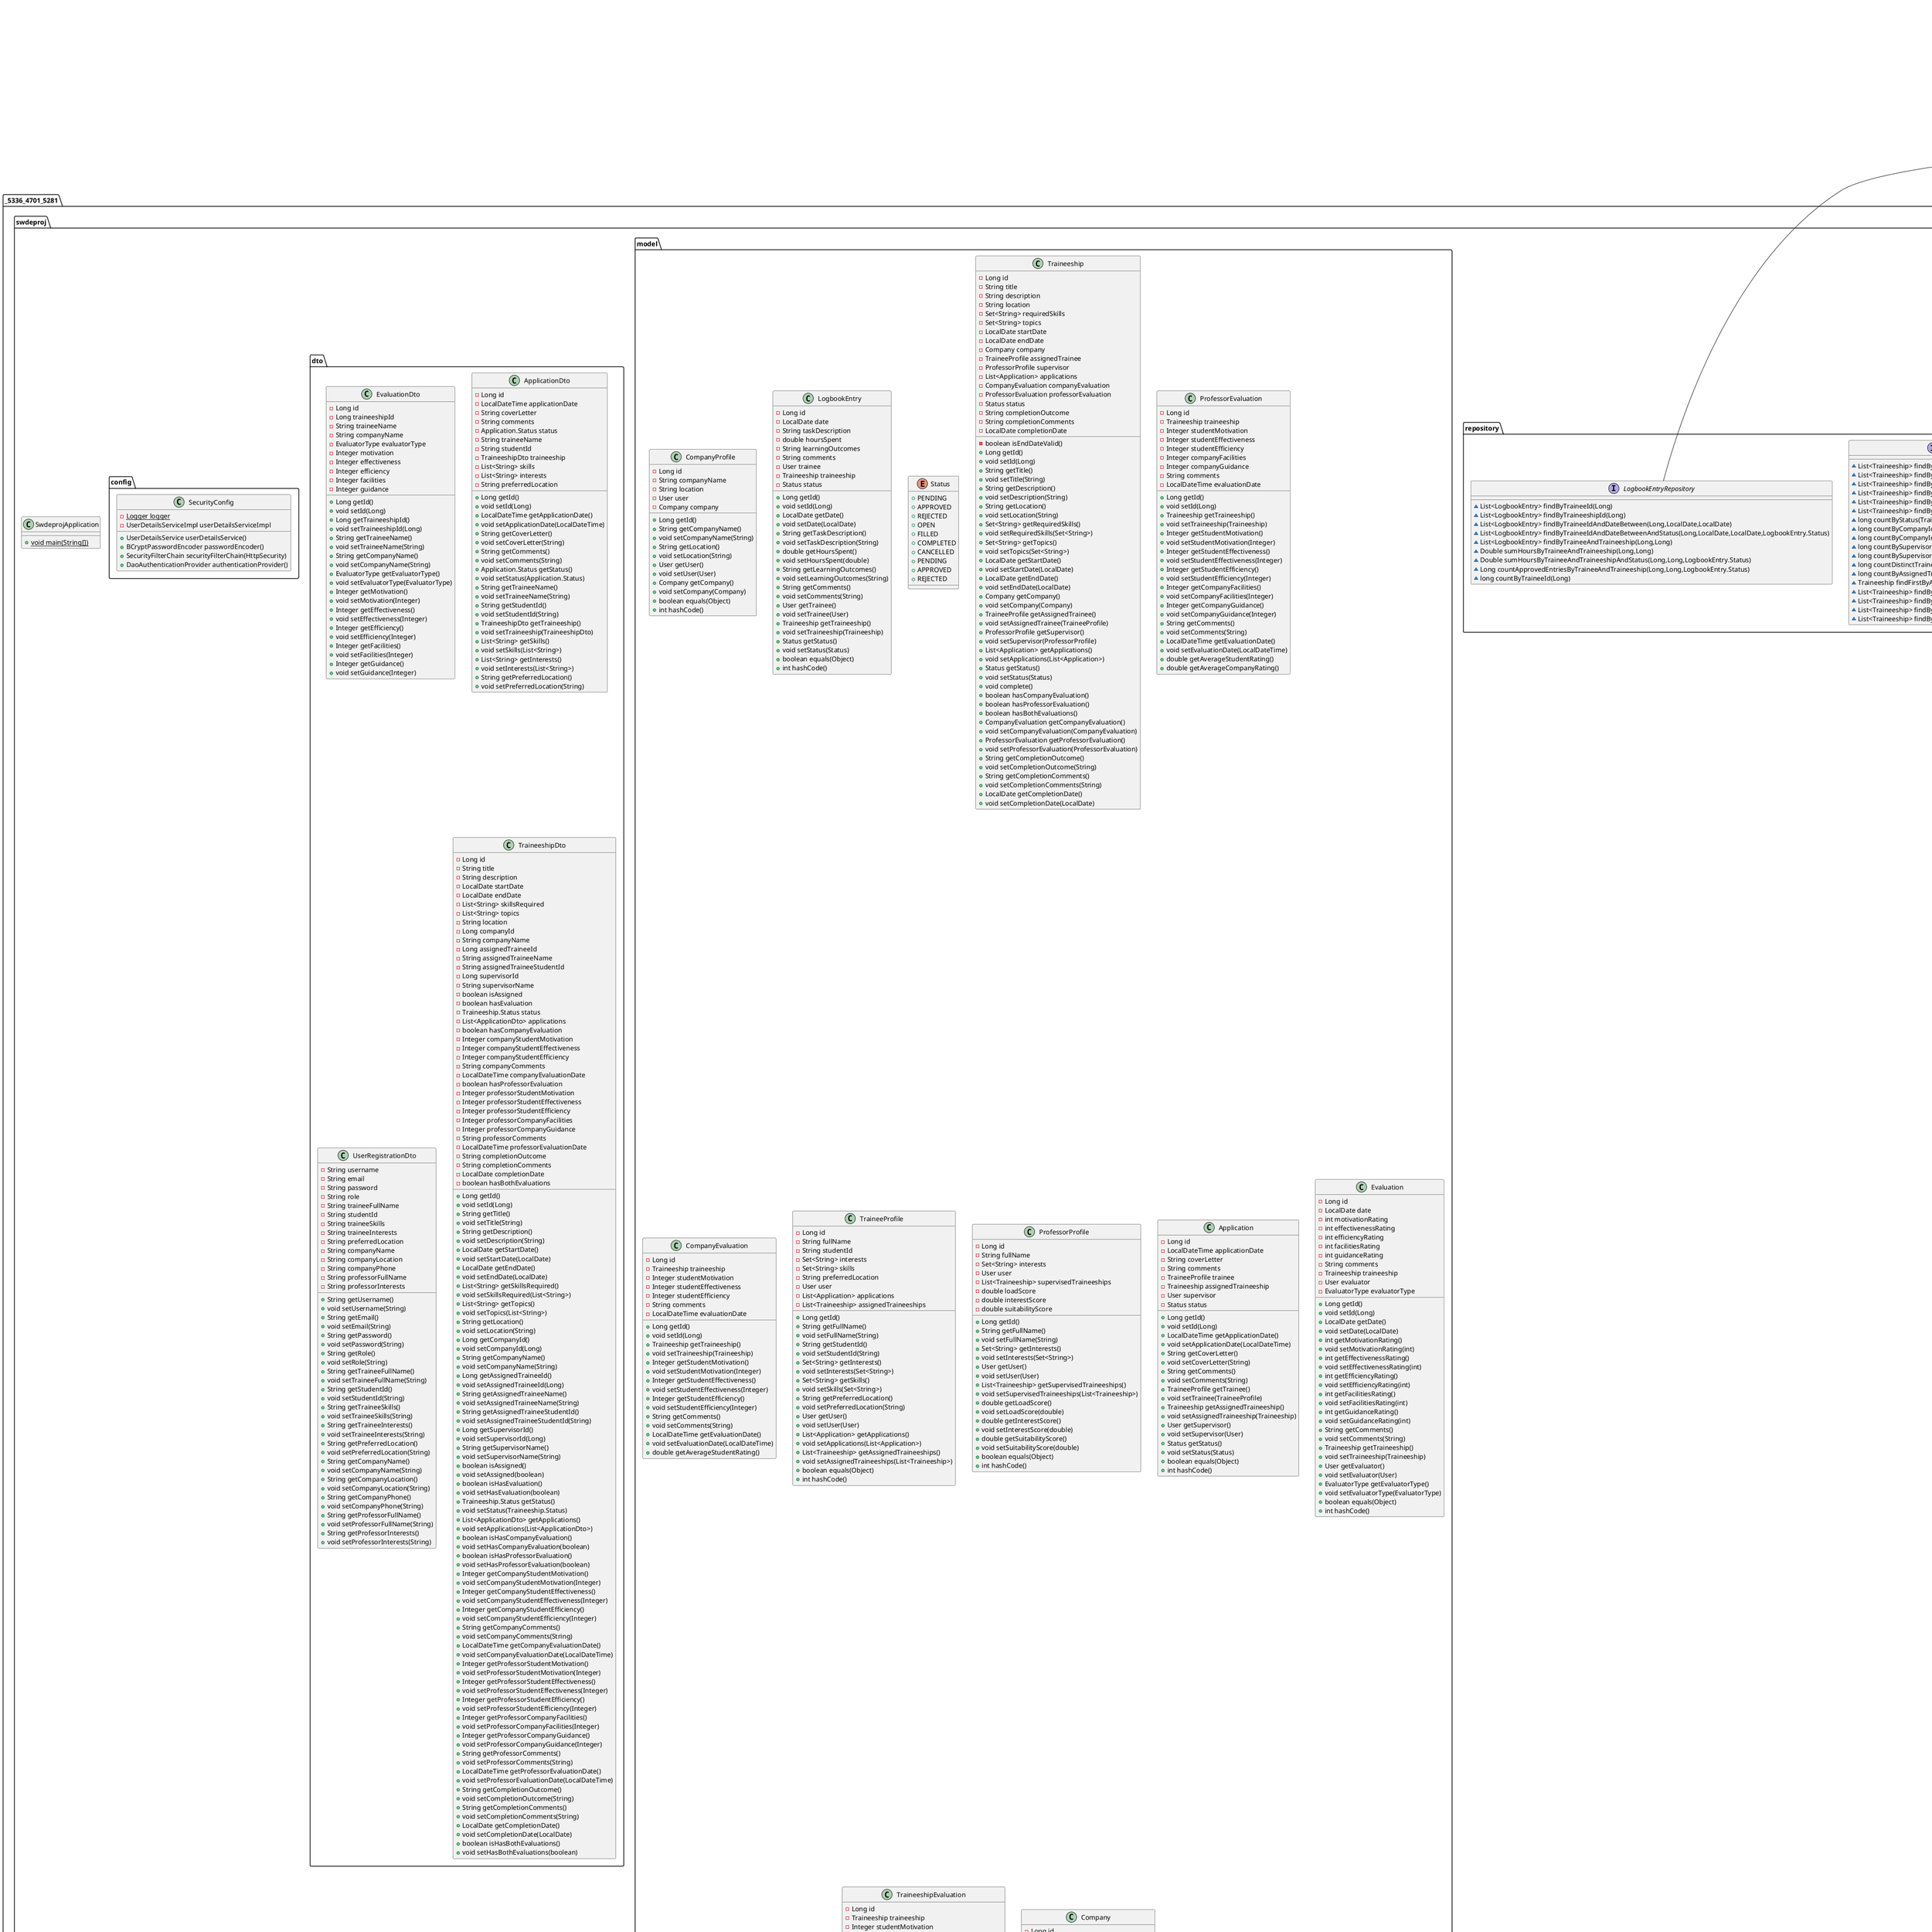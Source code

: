 @startuml
interface _5336_4701_5281.swdeproj.repository.NotificationRepository {
~ List<Notification> findByUserOrderByTimestampDesc(User)
~ List<Notification> findByUserAndIsReadOrderByTimestampDesc(User,boolean)
~ long countUnreadNotifications(User)
}

interface _5336_4701_5281.swdeproj.repository.CompanyProfileRepository {
~ CompanyProfile findByUserId(Long)
}

class _5336_4701_5281.swdeproj.model.CompanyProfile {
- Long id
- String companyName
- String location
- User user
- Company company
+ Long getId()
+ String getCompanyName()
+ void setCompanyName(String)
+ String getLocation()
+ void setLocation(String)
+ User getUser()
+ void setUser(User)
+ Company getCompany()
+ void setCompany(Company)
+ boolean equals(Object)
+ int hashCode()
}


class _5336_4701_5281.swdeproj.model.LogbookEntry {
- Long id
- LocalDate date
- String taskDescription
- double hoursSpent
- String learningOutcomes
- String comments
- User trainee
- Traineeship traineeship
- Status status
+ Long getId()
+ void setId(Long)
+ LocalDate getDate()
+ void setDate(LocalDate)
+ String getTaskDescription()
+ void setTaskDescription(String)
+ double getHoursSpent()
+ void setHoursSpent(double)
+ String getLearningOutcomes()
+ void setLearningOutcomes(String)
+ String getComments()
+ void setComments(String)
+ User getTrainee()
+ void setTrainee(User)
+ Traineeship getTraineeship()
+ void setTraineeship(Traineeship)
+ Status getStatus()
+ void setStatus(Status)
+ boolean equals(Object)
+ int hashCode()
}


enum _5336_4701_5281.swdeproj.model.Status {
+  PENDING
+  APPROVED
+  REJECTED
}

class _5336_4701_5281.swdeproj.model.Traineeship {
- Long id
- String title
- String description
- String location
- Set<String> requiredSkills
- Set<String> topics
- LocalDate startDate
- LocalDate endDate
- Company company
- TraineeProfile assignedTrainee
- ProfessorProfile supervisor
- List<Application> applications
- CompanyEvaluation companyEvaluation
- ProfessorEvaluation professorEvaluation
- Status status
- String completionOutcome
- String completionComments
- LocalDate completionDate
- boolean isEndDateValid()
+ Long getId()
+ void setId(Long)
+ String getTitle()
+ void setTitle(String)
+ String getDescription()
+ void setDescription(String)
+ String getLocation()
+ void setLocation(String)
+ Set<String> getRequiredSkills()
+ void setRequiredSkills(Set<String>)
+ Set<String> getTopics()
+ void setTopics(Set<String>)
+ LocalDate getStartDate()
+ void setStartDate(LocalDate)
+ LocalDate getEndDate()
+ void setEndDate(LocalDate)
+ Company getCompany()
+ void setCompany(Company)
+ TraineeProfile getAssignedTrainee()
+ void setAssignedTrainee(TraineeProfile)
+ ProfessorProfile getSupervisor()
+ void setSupervisor(ProfessorProfile)
+ List<Application> getApplications()
+ void setApplications(List<Application>)
+ Status getStatus()
+ void setStatus(Status)
+ void complete()
+ boolean hasCompanyEvaluation()
+ boolean hasProfessorEvaluation()
+ boolean hasBothEvaluations()
+ CompanyEvaluation getCompanyEvaluation()
+ void setCompanyEvaluation(CompanyEvaluation)
+ ProfessorEvaluation getProfessorEvaluation()
+ void setProfessorEvaluation(ProfessorEvaluation)
+ String getCompletionOutcome()
+ void setCompletionOutcome(String)
+ String getCompletionComments()
+ void setCompletionComments(String)
+ LocalDate getCompletionDate()
+ void setCompletionDate(LocalDate)
}


enum _5336_4701_5281.swdeproj.model.Status {
+  OPEN
+  FILLED
+  COMPLETED
+  CANCELLED
}

class _5336_4701_5281.swdeproj.dto.EvaluationDto {
- Long id
- Long traineeshipId
- String traineeName
- String companyName
- EvaluatorType evaluatorType
- Integer motivation
- Integer effectiveness
- Integer efficiency
- Integer facilities
- Integer guidance
+ Long getId()
+ void setId(Long)
+ Long getTraineeshipId()
+ void setTraineeshipId(Long)
+ String getTraineeName()
+ void setTraineeName(String)
+ String getCompanyName()
+ void setCompanyName(String)
+ EvaluatorType getEvaluatorType()
+ void setEvaluatorType(EvaluatorType)
+ Integer getMotivation()
+ void setMotivation(Integer)
+ Integer getEffectiveness()
+ void setEffectiveness(Integer)
+ Integer getEfficiency()
+ void setEfficiency(Integer)
+ Integer getFacilities()
+ void setFacilities(Integer)
+ Integer getGuidance()
+ void setGuidance(Integer)
}


interface _5336_4701_5281.swdeproj.repository.ProfessorProfileRepository {
~ ProfessorProfile findByUserId(Long)
}

class _5336_4701_5281.swdeproj.controller.EvaluationController {
- EvaluationRepository evaluationRepo
- UserRepository userRepo
- TraineeshipRepository traineeshipRepo
- CompanyRepository companyRepo
- ProfessorProfileRepository professorRepo
+ String listEvaluations(Model)
+ String showCreateForm(Long,Model)
+ String createEvaluation(Long,EvaluationDto,RedirectAttributes)
+ String showEditForm(Long,Model)
+ String updateEvaluation(Long,EvaluationDto,RedirectAttributes)
}


interface _5336_4701_5281.swdeproj.repository.EvaluationRepository {
~ List<Evaluation> findByTraineeshipId(Long)
~ Optional<Evaluation> findByTraineeshipIdAndEvaluatorType(Long,EvaluatorType)
~ Optional<Double> findAverageMotivationRating()
~ Optional<Double> findAverageEffectivenessRating()
~ Optional<Double> findAverageEfficiencyRating()
~ Optional<Double> getAverageMotivationForCompany(Long)
~ Optional<Double> getAverageEffectivenessForCompany(Long)
~ Optional<Double> getAverageEfficiencyForCompany(Long)
~ Optional<Double> getAverageFacilitiesForCompany(Long)
~ Optional<Double> getAverageGuidanceForCompany(Long)
~ long countByEvaluatorType(EvaluatorType)
~ List<Evaluation> findTop5ByOrderByDateDesc()
}

class _5336_4701_5281.swdeproj.model.ProfessorEvaluation {
- Long id
- Traineeship traineeship
- Integer studentMotivation
- Integer studentEffectiveness
- Integer studentEfficiency
- Integer companyFacilities
- Integer companyGuidance
- String comments
- LocalDateTime evaluationDate
+ Long getId()
+ void setId(Long)
+ Traineeship getTraineeship()
+ void setTraineeship(Traineeship)
+ Integer getStudentMotivation()
+ void setStudentMotivation(Integer)
+ Integer getStudentEffectiveness()
+ void setStudentEffectiveness(Integer)
+ Integer getStudentEfficiency()
+ void setStudentEfficiency(Integer)
+ Integer getCompanyFacilities()
+ void setCompanyFacilities(Integer)
+ Integer getCompanyGuidance()
+ void setCompanyGuidance(Integer)
+ String getComments()
+ void setComments(String)
+ LocalDateTime getEvaluationDate()
+ void setEvaluationDate(LocalDateTime)
+ double getAverageStudentRating()
+ double getAverageCompanyRating()
}


class _5336_4701_5281.swdeproj.config.SecurityConfig {
- {static} Logger logger
- UserDetailsServiceImpl userDetailsServiceImpl
+ UserDetailsService userDetailsService()
+ BCryptPasswordEncoder passwordEncoder()
+ SecurityFilterChain securityFilterChain(HttpSecurity)
+ DaoAuthenticationProvider authenticationProvider()
}


interface _5336_4701_5281.swdeproj.repository.TraineeshipEvaluationRepository {
~ Optional<TraineeshipEvaluation> findByTraineeshipId(Long)
~ boolean existsByTraineeshipId(Long)
}

interface _5336_4701_5281.swdeproj.repository.UserRepository {
~ Optional<User> findByEmail(String)
~ Optional<User> findByUsername(String)
~ List<User> findByRolesContaining(User.Role)
}

interface _5336_4701_5281.swdeproj.repository.CommitteeProfileRepository {
~ CommitteeProfile findByUserId(Long)
}

interface _5336_4701_5281.swdeproj.repository.CompanyRepository {
~ Company findByUserId(Long)
}

interface _5336_4701_5281.swdeproj.repository.TraineeProfileRepository {
~ TraineeProfile findByUserId(Long)
~ TraineeProfile findByStudentId(String)
}

class _5336_4701_5281.swdeproj.model.CompanyEvaluation {
- Long id
- Traineeship traineeship
- Integer studentMotivation
- Integer studentEffectiveness
- Integer studentEfficiency
- String comments
- LocalDateTime evaluationDate
+ Long getId()
+ void setId(Long)
+ Traineeship getTraineeship()
+ void setTraineeship(Traineeship)
+ Integer getStudentMotivation()
+ void setStudentMotivation(Integer)
+ Integer getStudentEffectiveness()
+ void setStudentEffectiveness(Integer)
+ Integer getStudentEfficiency()
+ void setStudentEfficiency(Integer)
+ String getComments()
+ void setComments(String)
+ LocalDateTime getEvaluationDate()
+ void setEvaluationDate(LocalDateTime)
+ double getAverageStudentRating()
}


interface _5336_4701_5281.swdeproj.repository.ApplicationRepository {
~ List<Application> findByTraineeId(Long)
~ List<Application> findByAssignedTraineeshipId(Long)
~ List<Application> findByTraineeIdAndStatus(Long,Application.Status)
~ List<Application> findByAssignedTraineeshipIdAndStatus(Long,Application.Status)
~ List<Application> findByStatus(Application.Status)
~ List<Application> findByTraineeIdOrderByApplicationDateDesc(Long)
~ List<Application> findByTraineeIdAndDateRange(Long,LocalDateTime,LocalDateTime)
~ Optional<Application> findByIdWithTrainee(Long)
~ Optional<Application> findByIdWithTraineeAndCollections(Long)
~ long countByTraineeIdAndStatus(Long,Application.Status)
~ long countByAssignedTraineeshipCompanyIdAndStatus(Long,Application.Status)
~ long countByStatus(Application.Status)
~ Optional<Application> findByTraineeIdAndAssignedTraineeshipId(Long,Long)
~ List<Application> findTop5ByOrderByApplicationDateDesc()
}

class _5336_4701_5281.swdeproj.model.TraineeProfile {
- Long id
- String fullName
- String studentId
- Set<String> interests
- Set<String> skills
- String preferredLocation
- User user
- List<Application> applications
- List<Traineeship> assignedTraineeships
+ Long getId()
+ String getFullName()
+ void setFullName(String)
+ String getStudentId()
+ void setStudentId(String)
+ Set<String> getInterests()
+ void setInterests(Set<String>)
+ Set<String> getSkills()
+ void setSkills(Set<String>)
+ String getPreferredLocation()
+ void setPreferredLocation(String)
+ User getUser()
+ void setUser(User)
+ List<Application> getApplications()
+ void setApplications(List<Application>)
+ List<Traineeship> getAssignedTraineeships()
+ void setAssignedTraineeships(List<Traineeship>)
+ boolean equals(Object)
+ int hashCode()
}


class _5336_4701_5281.swdeproj.model.ProfessorProfile {
- Long id
- String fullName
- Set<String> interests
- User user
- List<Traineeship> supervisedTraineeships
- double loadScore
- double interestScore
- double suitabilityScore
+ Long getId()
+ String getFullName()
+ void setFullName(String)
+ Set<String> getInterests()
+ void setInterests(Set<String>)
+ User getUser()
+ void setUser(User)
+ List<Traineeship> getSupervisedTraineeships()
+ void setSupervisedTraineeships(List<Traineeship>)
+ double getLoadScore()
+ void setLoadScore(double)
+ double getInterestScore()
+ void setInterestScore(double)
+ double getSuitabilityScore()
+ void setSuitabilityScore(double)
+ boolean equals(Object)
+ int hashCode()
}


class _5336_4701_5281.swdeproj.controller.HomeController {
- {static} Logger logger
- UserRepository userRepo
- TraineeProfileRepository traineeRepo
- TraineeshipRepository traineeshipRepo
+ void addAttributes(Model)
+ String home()
+ String homePage()
}


interface _5336_4701_5281.swdeproj.repository.TraineeshipRepository {
~ List<Traineeship> findByLocation(String)
~ List<Traineeship> findByStatus(Traineeship.Status)
~ List<Traineeship> findByRequiredSkill(String)
~ List<Traineeship> findByTopic(String)
~ List<Traineeship> findByCompanyId(Long)
~ List<Traineeship> findByFilters(String,String,String)
~ long countByStatus(Traineeship.Status)
~ long countByCompanyIdAndAssignedTraineeIsNull(Long)
~ long countByCompanyIdAndAssignedTraineeIsNotNull(Long)
~ long countBySupervisorId(Long)
~ long countBySupervisorIdAndEvaluationNotSubmitted(Long)
~ long countDistinctTraineesBySupervisorId(Long)
~ long countByAssignedTraineeIsNotNull()
~ Traineeship findFirstByAssignedTraineeIdOrderByStartDateDesc(Long)
~ List<Traineeship> findByCompanyIdAndAssignedTraineeIsNotNull(Long)
~ List<Traineeship> findBySupervisorId(Long)
~ List<Traineeship> findByStatusWithCollections(Traineeship.Status)
~ List<Traineeship> findByStatusAndSupervisorIsNull(Traineeship.Status)
}

class _5336_4701_5281.swdeproj.model.Application {
- Long id
- LocalDateTime applicationDate
- String coverLetter
- String comments
- TraineeProfile trainee
- Traineeship assignedTraineeship
- User supervisor
- Status status
+ Long getId()
+ void setId(Long)
+ LocalDateTime getApplicationDate()
+ void setApplicationDate(LocalDateTime)
+ String getCoverLetter()
+ void setCoverLetter(String)
+ String getComments()
+ void setComments(String)
+ TraineeProfile getTrainee()
+ void setTrainee(TraineeProfile)
+ Traineeship getAssignedTraineeship()
+ void setAssignedTraineeship(Traineeship)
+ User getSupervisor()
+ void setSupervisor(User)
+ Status getStatus()
+ void setStatus(Status)
+ boolean equals(Object)
+ int hashCode()
}


enum _5336_4701_5281.swdeproj.model.Status {
+  PENDING
+  APPROVED
+  REJECTED
}

class _5336_4701_5281.swdeproj.model.Evaluation {
- Long id
- LocalDate date
- int motivationRating
- int effectivenessRating
- int efficiencyRating
- int facilitiesRating
- int guidanceRating
- String comments
- Traineeship traineeship
- User evaluator
- EvaluatorType evaluatorType
+ Long getId()
+ void setId(Long)
+ LocalDate getDate()
+ void setDate(LocalDate)
+ int getMotivationRating()
+ void setMotivationRating(int)
+ int getEffectivenessRating()
+ void setEffectivenessRating(int)
+ int getEfficiencyRating()
+ void setEfficiencyRating(int)
+ int getFacilitiesRating()
+ void setFacilitiesRating(int)
+ int getGuidanceRating()
+ void setGuidanceRating(int)
+ String getComments()
+ void setComments(String)
+ Traineeship getTraineeship()
+ void setTraineeship(Traineeship)
+ User getEvaluator()
+ void setEvaluator(User)
+ EvaluatorType getEvaluatorType()
+ void setEvaluatorType(EvaluatorType)
+ boolean equals(Object)
+ int hashCode()
}


enum _5336_4701_5281.swdeproj.model.EvaluatorType {
+  COMPANY
+  PROFESSOR
}

class _5336_4701_5281.swdeproj.dto.ApplicationDto {
- Long id
- LocalDateTime applicationDate
- String coverLetter
- String comments
- Application.Status status
- String traineeName
- String studentId
- TraineeshipDto traineeship
- List<String> skills
- List<String> interests
- String preferredLocation
+ Long getId()
+ void setId(Long)
+ LocalDateTime getApplicationDate()
+ void setApplicationDate(LocalDateTime)
+ String getCoverLetter()
+ void setCoverLetter(String)
+ String getComments()
+ void setComments(String)
+ Application.Status getStatus()
+ void setStatus(Application.Status)
+ String getTraineeName()
+ void setTraineeName(String)
+ String getStudentId()
+ void setStudentId(String)
+ TraineeshipDto getTraineeship()
+ void setTraineeship(TraineeshipDto)
+ List<String> getSkills()
+ void setSkills(List<String>)
+ List<String> getInterests()
+ void setInterests(List<String>)
+ String getPreferredLocation()
+ void setPreferredLocation(String)
}


class _5336_4701_5281.swdeproj.service.UserDetailsServiceImpl {
- UserRepository userRepository
+ UserDetails loadUserByUsername(String)
}


class _5336_4701_5281.swdeproj.service.UserService {
- UserRepository userRepository
- BCryptPasswordEncoder passwordEncoder
+ boolean emailExists(String)
+ User registerUser(String,String,String,String)
+ User getCurrentUser(Authentication)
}


class _5336_4701_5281.swdeproj.controller.ProfessorController {
- TraineeshipRepository traineeshipRepo
- TraineeshipEvaluationRepository evaluationRepo
- UserService userService
- ProfessorProfileRepository professorRepo
- EvaluationRepository evaluationRepository
+ String listSupervisedTraineeships(Model,Authentication)
+ String showEvaluationForm(Long,Model,Authentication)
+ String submitEvaluation(Long,Integer,Integer,Integer,Integer,Integer,String,Authentication,RedirectAttributes)
+ String submitEvaluation(Long,TraineeshipDto)
- TraineeshipDto convertToDto(Traineeship)
}


class _5336_4701_5281.swdeproj.controller.TraineeshipController {
- TraineeshipRepository traineeshipRepo
- ApplicationRepository applicationRepo
- UserRepository userRepo
- TraineeProfileRepository traineeRepo
- CompanyRepository companyRepo
- UserService userService
- EvaluationRepository evaluationRepo
- TraineeshipService traineeshipService
- ProfessorProfileRepository professorRepo
+ String listTraineeships(Model,Authentication)
+ String viewTraineeship(Long,Model)
+ String showApplicationForm(Model,Authentication)
+ String submitApplication(String,String,String,String,RedirectAttributes,Authentication)
+ String showCreateForm(Model)
+ String createTraineeship(TraineeshipDto,RedirectAttributes)
+ String showEditForm(Long,Model)
+ String updateTraineeship(Long,TraineeshipDto,RedirectAttributes)
+ String deleteTraineeship(Long,RedirectAttributes)
+ String viewMyApplications(Model)
+ String withdrawApplication(Long,RedirectAttributes)
+ String assignSupervisorForm(Long,Model)
+ String assignSupervisor(Long,Long,RedirectAttributes)
- double calculateInterestMatchScore(Set<String>,Set<String>)
- TraineeshipDto convertToDto(Traineeship)
+ String completeTraineeship(Long,String,String,Authentication,RedirectAttributes)
}


class _5336_4701_5281.swdeproj.model.CommitteeProfile {
- Long id
- User user
+ Long getId()
+ User getUser()
+ void setUser(User)
}


class _5336_4701_5281.swdeproj.controller.LogbookController {
- LogbookEntryRepository logbookRepo
- UserRepository userRepo
- TraineeProfileRepository traineeRepo
- TraineeshipRepository traineeshipRepo
+ String viewLogbook(Model,RedirectAttributes)
+ String showCreateForm(Model,RedirectAttributes)
+ String createEntry(LogbookEntry,RedirectAttributes)
+ String showEditForm(Long,Model)
+ String updateEntry(Long,LogbookEntry,RedirectAttributes)
+ String deleteEntry(Long,RedirectAttributes)
+ String approveEntry(Long,RedirectAttributes)
+ String rejectEntry(Long,String,RedirectAttributes)
+ String viewStatistics(Model)
}


class _5336_4701_5281.swdeproj.controller.NotificationController {
- NotificationService notificationService
- UserService userService
+ ResponseEntity<List<Notification>> getUserNotifications(Authentication)
+ ResponseEntity<List<Notification>> getUnreadNotifications(Authentication)
+ ResponseEntity<Map<String,Long>> getUnreadNotificationCount(Authentication)
+ ResponseEntity<Void> markAsRead(Long,Authentication)
+ ResponseEntity<Void> markAllAsRead(Authentication)
}


class _5336_4701_5281.swdeproj.service.TraineeshipService {
- ProfessorProfileRepository professorRepo
- TraineeshipRepository traineeshipRepo
+ List<ProfessorProfile> findSuitableProfessors(Traineeship)
- double calculateInterestScore(ProfessorProfile,Traineeship)
- double calculateLoadScore(long)
+ void assignSupervisor(Long,Long)
+ Traineeship getTraineeshipById(Long)
}


class _5336_4701_5281.swdeproj.SwdeprojApplication {
+ {static} void main(String[])
}

interface _5336_4701_5281.swdeproj.repository.LogbookEntryRepository {
~ List<LogbookEntry> findByTraineeId(Long)
~ List<LogbookEntry> findByTraineeshipId(Long)
~ List<LogbookEntry> findByTraineeIdAndDateBetween(Long,LocalDate,LocalDate)
~ List<LogbookEntry> findByTraineeIdAndDateBetweenAndStatus(Long,LocalDate,LocalDate,LogbookEntry.Status)
~ List<LogbookEntry> findByTraineeAndTraineeship(Long,Long)
~ Double sumHoursByTraineeAndTraineeship(Long,Long)
~ Double sumHoursByTraineeAndTraineeshipAndStatus(Long,Long,LogbookEntry.Status)
~ Long countApprovedEntriesByTraineeAndTraineeship(Long,Long,LogbookEntry.Status)
~ long countByTraineeId(Long)
}

class _5336_4701_5281.swdeproj.dto.UserRegistrationDto {
- String username
- String email
- String password
- String role
- String traineeFullName
- String studentId
- String traineeSkills
- String traineeInterests
- String preferredLocation
- String companyName
- String companyLocation
- String companyPhone
- String professorFullName
- String professorInterests
+ String getUsername()
+ void setUsername(String)
+ String getEmail()
+ void setEmail(String)
+ String getPassword()
+ void setPassword(String)
+ String getRole()
+ void setRole(String)
+ String getTraineeFullName()
+ void setTraineeFullName(String)
+ String getStudentId()
+ void setStudentId(String)
+ String getTraineeSkills()
+ void setTraineeSkills(String)
+ String getTraineeInterests()
+ void setTraineeInterests(String)
+ String getPreferredLocation()
+ void setPreferredLocation(String)
+ String getCompanyName()
+ void setCompanyName(String)
+ String getCompanyLocation()
+ void setCompanyLocation(String)
+ String getCompanyPhone()
+ void setCompanyPhone(String)
+ String getProfessorFullName()
+ void setProfessorFullName(String)
+ String getProfessorInterests()
+ void setProfessorInterests(String)
}


class _5336_4701_5281.swdeproj.service.NotificationService {
- NotificationRepository notificationRepository
- UserRepository userRepository
+ void notifyApplicationStatusChange(Application)
+ void notifyNewApplication(Application)
+ List<Notification> getUserNotifications(User)
+ List<Notification> getUnreadNotifications(User)
+ long getUnreadNotificationCount(User)
+ void markAsRead(Long)
+ void markAllAsRead(User)
}


class _5336_4701_5281.swdeproj.dto.TraineeshipDto {
- Long id
- String title
- String description
- LocalDate startDate
- LocalDate endDate
- List<String> skillsRequired
- List<String> topics
- String location
- Long companyId
- String companyName
- Long assignedTraineeId
- String assignedTraineeName
- String assignedTraineeStudentId
- Long supervisorId
- String supervisorName
- boolean isAssigned
- boolean hasEvaluation
- Traineeship.Status status
- List<ApplicationDto> applications
- boolean hasCompanyEvaluation
- Integer companyStudentMotivation
- Integer companyStudentEffectiveness
- Integer companyStudentEfficiency
- String companyComments
- LocalDateTime companyEvaluationDate
- boolean hasProfessorEvaluation
- Integer professorStudentMotivation
- Integer professorStudentEffectiveness
- Integer professorStudentEfficiency
- Integer professorCompanyFacilities
- Integer professorCompanyGuidance
- String professorComments
- LocalDateTime professorEvaluationDate
- String completionOutcome
- String completionComments
- LocalDate completionDate
- boolean hasBothEvaluations
+ Long getId()
+ void setId(Long)
+ String getTitle()
+ void setTitle(String)
+ String getDescription()
+ void setDescription(String)
+ LocalDate getStartDate()
+ void setStartDate(LocalDate)
+ LocalDate getEndDate()
+ void setEndDate(LocalDate)
+ List<String> getSkillsRequired()
+ void setSkillsRequired(List<String>)
+ List<String> getTopics()
+ void setTopics(List<String>)
+ String getLocation()
+ void setLocation(String)
+ Long getCompanyId()
+ void setCompanyId(Long)
+ String getCompanyName()
+ void setCompanyName(String)
+ Long getAssignedTraineeId()
+ void setAssignedTraineeId(Long)
+ String getAssignedTraineeName()
+ void setAssignedTraineeName(String)
+ String getAssignedTraineeStudentId()
+ void setAssignedTraineeStudentId(String)
+ Long getSupervisorId()
+ void setSupervisorId(Long)
+ String getSupervisorName()
+ void setSupervisorName(String)
+ boolean isAssigned()
+ void setAssigned(boolean)
+ boolean isHasEvaluation()
+ void setHasEvaluation(boolean)
+ Traineeship.Status getStatus()
+ void setStatus(Traineeship.Status)
+ List<ApplicationDto> getApplications()
+ void setApplications(List<ApplicationDto>)
+ boolean isHasCompanyEvaluation()
+ void setHasCompanyEvaluation(boolean)
+ boolean isHasProfessorEvaluation()
+ void setHasProfessorEvaluation(boolean)
+ Integer getCompanyStudentMotivation()
+ void setCompanyStudentMotivation(Integer)
+ Integer getCompanyStudentEffectiveness()
+ void setCompanyStudentEffectiveness(Integer)
+ Integer getCompanyStudentEfficiency()
+ void setCompanyStudentEfficiency(Integer)
+ String getCompanyComments()
+ void setCompanyComments(String)
+ LocalDateTime getCompanyEvaluationDate()
+ void setCompanyEvaluationDate(LocalDateTime)
+ Integer getProfessorStudentMotivation()
+ void setProfessorStudentMotivation(Integer)
+ Integer getProfessorStudentEffectiveness()
+ void setProfessorStudentEffectiveness(Integer)
+ Integer getProfessorStudentEfficiency()
+ void setProfessorStudentEfficiency(Integer)
+ Integer getProfessorCompanyFacilities()
+ void setProfessorCompanyFacilities(Integer)
+ Integer getProfessorCompanyGuidance()
+ void setProfessorCompanyGuidance(Integer)
+ String getProfessorComments()
+ void setProfessorComments(String)
+ LocalDateTime getProfessorEvaluationDate()
+ void setProfessorEvaluationDate(LocalDateTime)
+ String getCompletionOutcome()
+ void setCompletionOutcome(String)
+ String getCompletionComments()
+ void setCompletionComments(String)
+ LocalDate getCompletionDate()
+ void setCompletionDate(LocalDate)
+ boolean isHasBothEvaluations()
+ void setHasBothEvaluations(boolean)
}


class _5336_4701_5281.swdeproj.controller.UserController {
- {static} Logger logger
- UserRepository userRepository
- TraineeProfileRepository traineeRepo
- CompanyProfileRepository companyRepo
- ProfessorProfileRepository professorRepo
- CommitteeProfileRepository committeeRepo
- BCryptPasswordEncoder passwordEncoder
+ String showLoginPage()
+ String showRegistrationForm(Model)
+ String registerUser(UserRegistrationDto,BindingResult,Model)
+ String testRegister()
- List<String> splitAndTrim(String)
}


class _5336_4701_5281.swdeproj.model.TraineeshipEvaluation {
- Long id
- Traineeship traineeship
- Integer studentMotivation
- Integer studentEffectiveness
- Integer studentEfficiency
- Integer companyFacilities
- Integer companyGuidance
- String comments
- LocalDateTime evaluationDate
- Evaluation.EvaluatorType evaluatorType
+ Long getId()
+ void setId(Long)
+ Traineeship getTraineeship()
+ void setTraineeship(Traineeship)
+ Integer getStudentMotivation()
+ void setStudentMotivation(Integer)
+ Integer getStudentEffectiveness()
+ void setStudentEffectiveness(Integer)
+ Integer getStudentEfficiency()
+ void setStudentEfficiency(Integer)
+ Integer getCompanyFacilities()
+ void setCompanyFacilities(Integer)
+ Integer getCompanyGuidance()
+ void setCompanyGuidance(Integer)
+ String getComments()
+ void setComments(String)
+ LocalDateTime getEvaluationDate()
+ void setEvaluationDate(LocalDateTime)
+ Evaluation.EvaluatorType getEvaluatorType()
+ void setEvaluatorType(Evaluation.EvaluatorType)
+ double getAverageStudentRating()
+ double getAverageCompanyRating()
}


class _5336_4701_5281.swdeproj.model.Company {
- Long id
- String name
- String address
- String email
- String phone
- String description
- User user
- Set<Traineeship> traineeships
- CompanyProfile profile
+ Long getId()
+ void setId(Long)
+ String getName()
+ void setName(String)
+ String getAddress()
+ void setAddress(String)
+ String getEmail()
+ void setEmail(String)
+ String getPhone()
+ void setPhone(String)
+ String getDescription()
+ void setDescription(String)
+ User getUser()
+ void setUser(User)
+ Set<Traineeship> getTraineeships()
+ void setTraineeships(Set<Traineeship>)
+ CompanyProfile getProfile()
+ void setProfile(CompanyProfile)
}


class _5336_4701_5281.swdeproj.controller.CommitteeController {
- ApplicationRepository applicationRepo
- TraineeshipRepository traineeshipRepo
- UserRepository userRepo
- EvaluationRepository evaluationRepo
- LogbookEntryRepository logbookRepo
- NotificationService notificationService
- UserService userService
+ String listApplications(Model,Authentication)
+ String searchTraineeships(Long,String,Model,Authentication)
+ String assignTraineeship(String,String,RedirectAttributes,Authentication)
+ String viewOverview(Model)
+ String searchMatchingTraineeships(Long,String,String,Model,Authentication)
- TraineeshipDto convertToDto(Traineeship)
- ApplicationDto convertToDto(Application)
}


class _5336_4701_5281.swdeproj.model.Notification {
- Long id
- User user
- String message
- boolean isRead
- LocalDateTime timestamp
- NotificationType type
+ Long getId()
+ void setId(Long)
+ User getUser()
+ void setUser(User)
+ String getMessage()
+ void setMessage(String)
+ boolean isRead()
+ void setRead(boolean)
+ LocalDateTime getTimestamp()
+ void setTimestamp(LocalDateTime)
+ NotificationType getType()
+ void setType(NotificationType)
}


enum _5336_4701_5281.swdeproj.model.NotificationType {
+  APPLICATION_STATUS
+  LOGBOOK_STATUS
+  EVALUATION_SUBMITTED
}

class _5336_4701_5281.swdeproj.model.User {
- Long id
- String username
- String password
- String email
- String fullName
- Role role
- Set<Role> roles
- Set<LogbookEntry> logbookEntries
- Set<Evaluation> evaluations
- Set<Notification> notifications
- TraineeProfile traineeProfile
- CompanyProfile companyProfile
- Company company
- ProfessorProfile professorProfile
- CommitteeProfile committeeProfile
+ Long getId()
+ String getUsername()
+ void setUsername(String)
+ String getEmail()
+ void setEmail(String)
+ String getPassword()
+ void setPassword(String)
+ String getFullName()
+ void setFullName(String)
+ Set<Role> getRoles()
+ void setRoles(Set<Role>)
+ void addRole(Role)
+ boolean hasRole(Role)
+ Set<Notification> getNotifications()
+ void setNotifications(Set<Notification>)
+ void addNotification(Notification)
+ void removeNotification(Notification)
+ TraineeProfile getTraineeProfile()
+ void setTraineeProfile(TraineeProfile)
+ CompanyProfile getCompanyProfile()
+ void setCompanyProfile(CompanyProfile)
+ Company getCompany()
+ void setCompany(Company)
+ ProfessorProfile getProfessorProfile()
+ void setProfessorProfile(ProfessorProfile)
+ CommitteeProfile getCommitteeProfile()
+ void setCommitteeProfile(CommitteeProfile)
+ Set<LogbookEntry> getLogbookEntries()
+ void setLogbookEntries(Set<LogbookEntry>)
+ Set<Evaluation> getEvaluations()
+ void setEvaluations(Set<Evaluation>)
+ Role getRole()
+ void setRole(Role)
+ boolean equals(Object)
+ int hashCode()
}


enum _5336_4701_5281.swdeproj.model.Role {
+  ROLE_TRAINEE
+  ROLE_COMPANY
+  ROLE_PROFESSOR
+  ROLE_COMMITTEE
}

class _5336_4701_5281.swdeproj.controller.CompanyController {
- TraineeshipRepository traineeshipRepo
- CompanyRepository companyRepo
- UserRepository userRepo
- EvaluationRepository evaluationRepo
- UserService userService
+ String viewAssignedTraineeships(Model,Authentication)
+ String submitEvaluation(Long,Integer,Integer,Integer,String,Authentication,RedirectAttributes)
- TraineeshipDto convertToDto(Traineeship)
}




org.springframework.data.jpa.repository.JpaRepository <|-- _5336_4701_5281.swdeproj.repository.NotificationRepository
org.springframework.data.jpa.repository.JpaRepository <|-- _5336_4701_5281.swdeproj.repository.CompanyProfileRepository
org.springframework.data.jpa.repository.JpaRepository <|-- _5336_4701_5281.swdeproj.repository.ProfessorProfileRepository
org.springframework.data.jpa.repository.JpaRepository <|-- _5336_4701_5281.swdeproj.repository.EvaluationRepository
org.springframework.data.jpa.repository.JpaRepository <|-- _5336_4701_5281.swdeproj.repository.TraineeshipEvaluationRepository
org.springframework.data.jpa.repository.JpaRepository <|-- _5336_4701_5281.swdeproj.repository.UserRepository
org.springframework.data.jpa.repository.JpaRepository <|-- _5336_4701_5281.swdeproj.repository.CommitteeProfileRepository
org.springframework.data.jpa.repository.JpaRepository <|-- _5336_4701_5281.swdeproj.repository.CompanyRepository
org.springframework.data.jpa.repository.JpaRepository <|-- _5336_4701_5281.swdeproj.repository.TraineeProfileRepository
org.springframework.data.jpa.repository.JpaRepository <|-- _5336_4701_5281.swdeproj.repository.ApplicationRepository
org.springframework.data.jpa.repository.JpaRepository <|-- _5336_4701_5281.swdeproj.repository.TraineeshipRepository
_5336_4701_5281.swdeproj.service.UserDetailsService <|.. _5336_4701_5281.swdeproj.service.UserDetailsServiceImpl
org.springframework.data.jpa.repository.JpaRepository <|-- _5336_4701_5281.swdeproj.repository.LogbookEntryRepository
@enduml